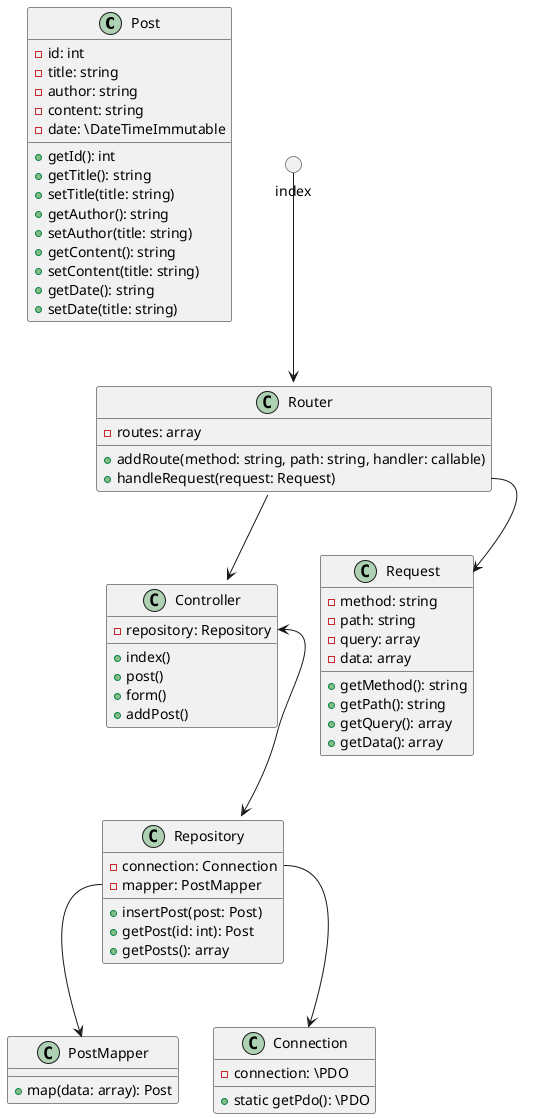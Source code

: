 @startuml
'https://plantuml.com/class-diagram

class Post {
    - id: int
    - title: string
    - author: string
    - content: string
    - date: \DateTimeImmutable
    + getId(): int
    + getTitle(): string
    + setTitle(title: string)
    + getAuthor(): string
    + setAuthor(title: string)
    + getContent(): string
    + setContent(title: string)
    + getDate(): string
    + setDate(title: string)
}

class PostMapper {
    + map(data: array): Post
}

class Connection {
    - connection: \PDO
    + static getPdo(): \PDO
}

class Repository {
    - connection: Connection
    - mapper: PostMapper
    + insertPost(post: Post)
    + getPost(id: int): Post
    + getPosts(): array
}

class Controller {
    - repository: Repository
    + index()
    + post()
    + form()
    + addPost()
}

class Request {
    - method: string
    - path: string
    - query: array
    - data: array
    + getMethod(): string
    + getPath(): string
    + getQuery(): array
    + getData(): array
}

class Router {
    - routes: array
    + addRoute(method: string, path: string, handler: callable)
    + handleRequest(request: Request)
}

() index

Repository::mapper --> PostMapper
Repository::connection --> Connection
Controller::repository <--> Repository
Router::handleRequest --> Request
Router --> Controller
index --> Router

@enduml
